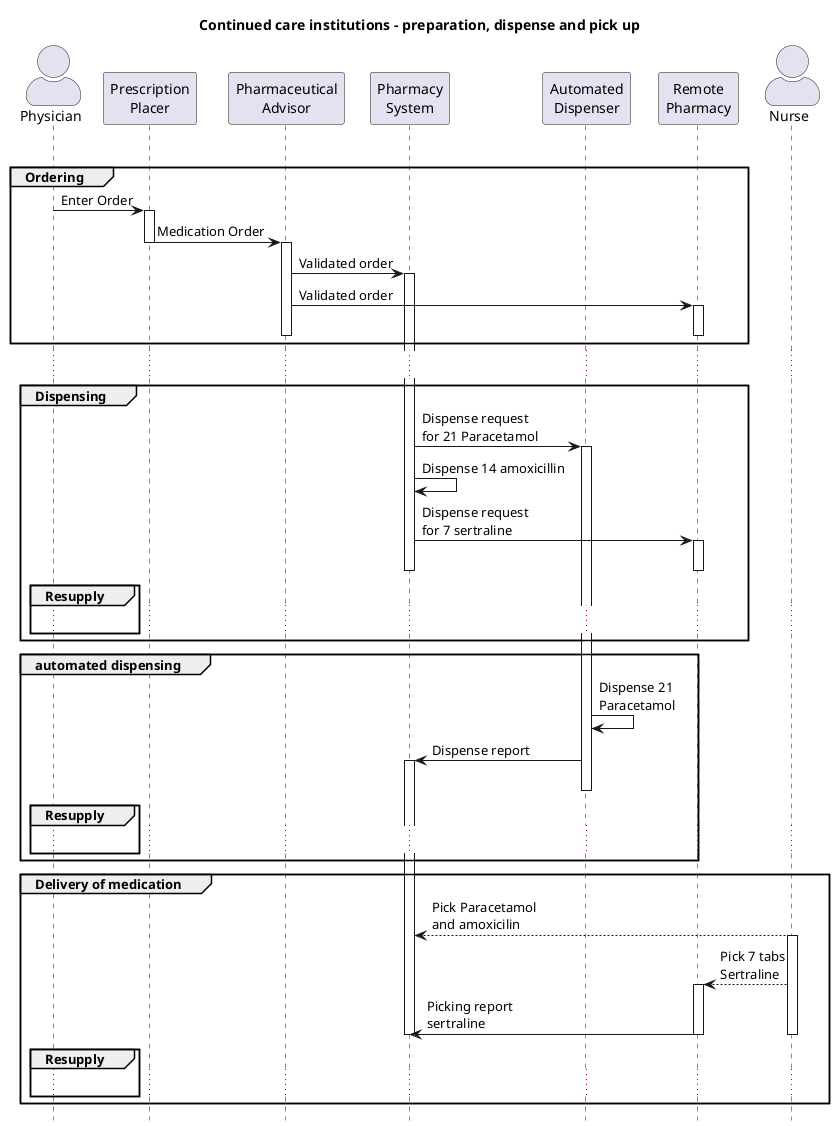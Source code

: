 @startuml
'!include style.iuml
skinparam actorStyle awesome
title Continued care institutions - preparation, dispense and pick up
'skin BlueModern
hide footbox

actor Physician
participant "Prescription\nPlacer" as PP
participant "Pharmaceutical\nAdvisor" as PA
participant "Pharmacy\nSystem" as PD
participant "Automated\nDispenser" as AD
participant "Remote\nPharmacy" as AI
actor "Nurse" as N
'Actor Patient as P
|||

group Ordering
Physician -> PP: Enter Order
activate PP
PP -> PA: Medication Order
deactivate PP
activate PA

PA -> PD: Validated order
activate PD
PA -> AI: Validated order
Activate AI
deactivate PA
Deactivate AI
end

...

group Dispensing 

PD -> AD: Dispense request\nfor 21 Paracetamol
Activate AD
PD -> PD: Dispense 14 amoxicillin
PD -> AI: Dispense request\nfor 7 sertraline
ACtivate AI
deactivate PD
deactivate AI
Group Resupply
...
end
end

Group automated dispensing
AD -> AD: Dispense 21 \nParacetamol
AD -> PD: Dispense report
Activate PD
Deactivate AD
Group Resupply
...
end
end

Group Delivery of medication
N --> PD: Pick Paracetamol \nand amoxicilin
Activate N
N --> AI: Pick 7 tabs\nSertraline
Activate AI
AI -> PD: Picking report \nsertraline
DeActivate PD
Deactivate AI
Deactivate N
Group Resupply
...
end
end



@enduml

